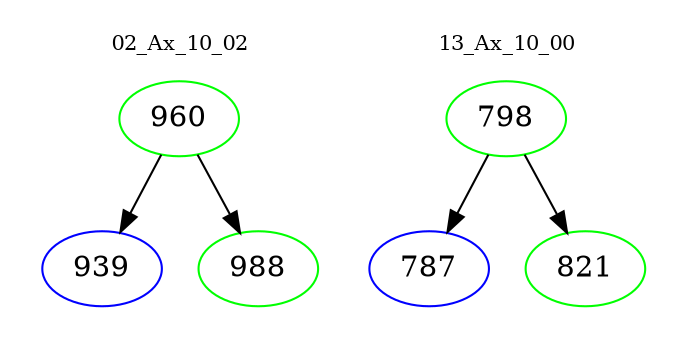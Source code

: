 digraph{
subgraph cluster_0 {
color = white
label = "02_Ax_10_02";
fontsize=10;
T0_960 [label="960", color="green"]
T0_960 -> T0_939 [color="black"]
T0_939 [label="939", color="blue"]
T0_960 -> T0_988 [color="black"]
T0_988 [label="988", color="green"]
}
subgraph cluster_1 {
color = white
label = "13_Ax_10_00";
fontsize=10;
T1_798 [label="798", color="green"]
T1_798 -> T1_787 [color="black"]
T1_787 [label="787", color="blue"]
T1_798 -> T1_821 [color="black"]
T1_821 [label="821", color="green"]
}
}
